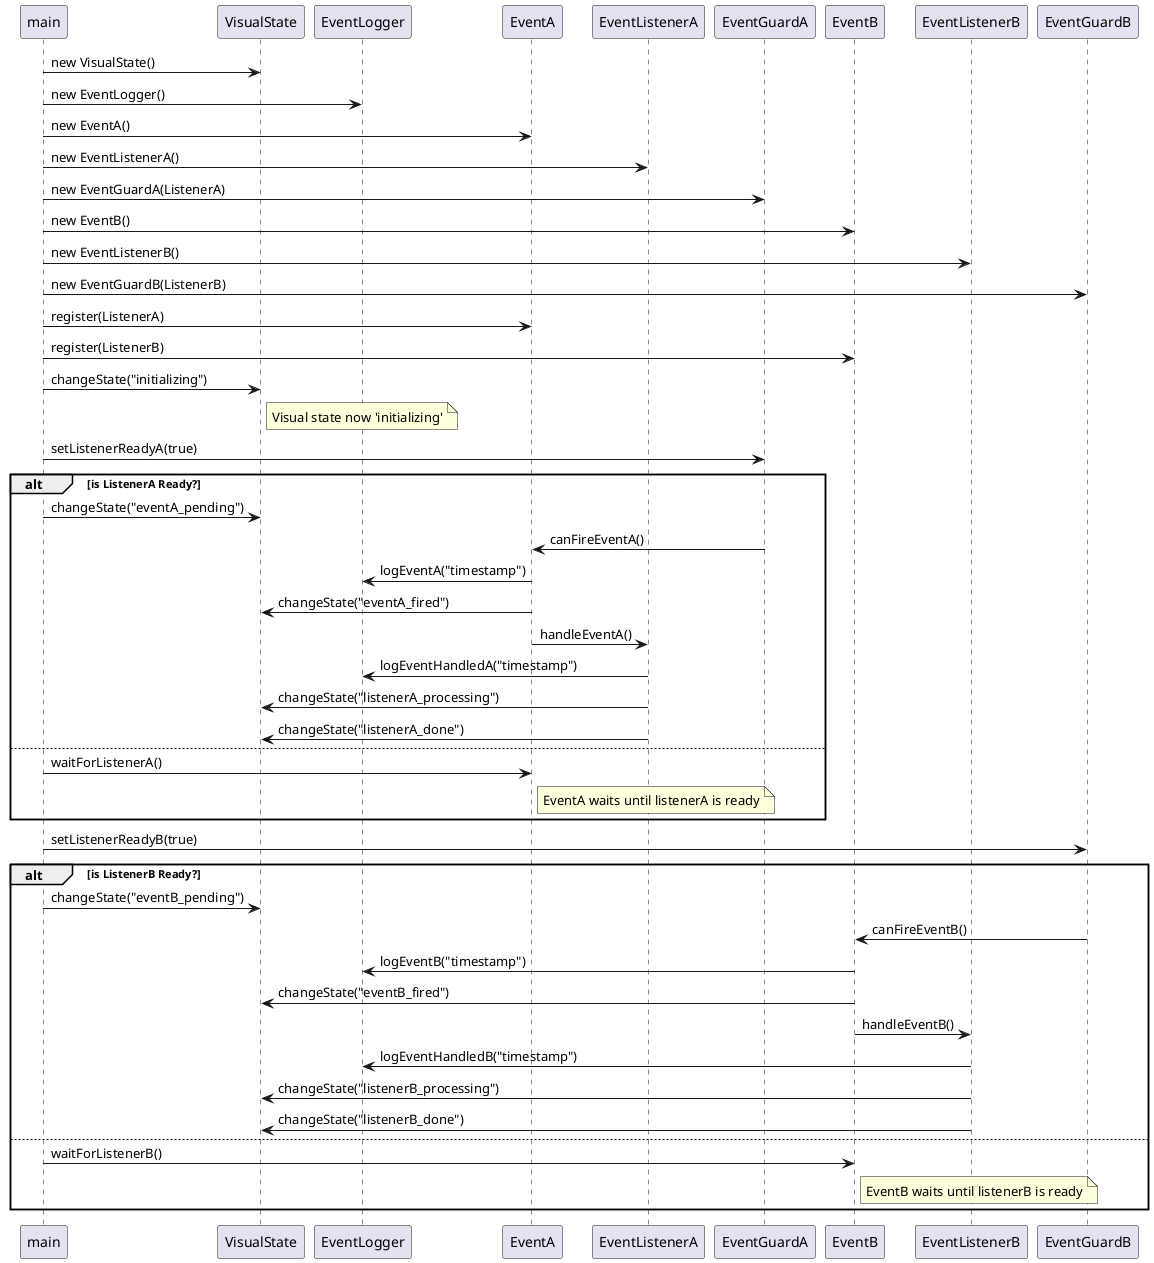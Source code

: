 @startuml
participant "main" as Main
participant "VisualState" as VState
participant "EventLogger" as Logger
participant "EventA" as EventA
participant "EventListenerA" as ListenerA
participant "EventGuardA" as GuardA
participant "EventB" as EventB
participant "EventListenerB" as ListenerB
participant "EventGuardB" as GuardB

Main -> VState : new VisualState()
Main -> Logger : new EventLogger()
Main -> EventA : new EventA()
Main -> ListenerA : new EventListenerA()
Main -> GuardA : new EventGuardA(ListenerA)
Main -> EventB : new EventB()
Main -> ListenerB : new EventListenerB()
Main -> GuardB : new EventGuardB(ListenerB)

Main -> EventA : register(ListenerA)
Main -> EventB : register(ListenerB)

Main -> VState : changeState("initializing")
note right of VState : Visual state now 'initializing'

' Flow for EventA
Main -> GuardA : setListenerReadyA(true)
alt is ListenerA Ready?
  Main -> VState : changeState("eventA_pending")
  GuardA -> EventA : canFireEventA()
  EventA -> Logger : logEventA("timestamp")
  EventA -> VState : changeState("eventA_fired")
  EventA -> ListenerA : handleEventA()
  ListenerA -> Logger : logEventHandledA("timestamp")
  ListenerA -> VState : changeState("listenerA_processing")
  ListenerA -> VState : changeState("listenerA_done")
else
  Main -> EventA : waitForListenerA()
  note right of EventA : EventA waits until listenerA is ready
end

' Flow for EventB - assuming simultaneous processing for simplicity
Main -> GuardB : setListenerReadyB(true)
alt is ListenerB Ready?
  Main -> VState : changeState("eventB_pending")
  GuardB -> EventB : canFireEventB()
  EventB -> Logger : logEventB("timestamp")
  EventB -> VState : changeState("eventB_fired")
  EventB -> ListenerB : handleEventB()
  ListenerB -> Logger : logEventHandledB("timestamp")
  ListenerB -> VState : changeState("listenerB_processing")
  ListenerB -> VState : changeState("listenerB_done")
else
  Main -> EventB : waitForListenerB()
  note right of EventB : EventB waits until listenerB is ready
end

@enduml
